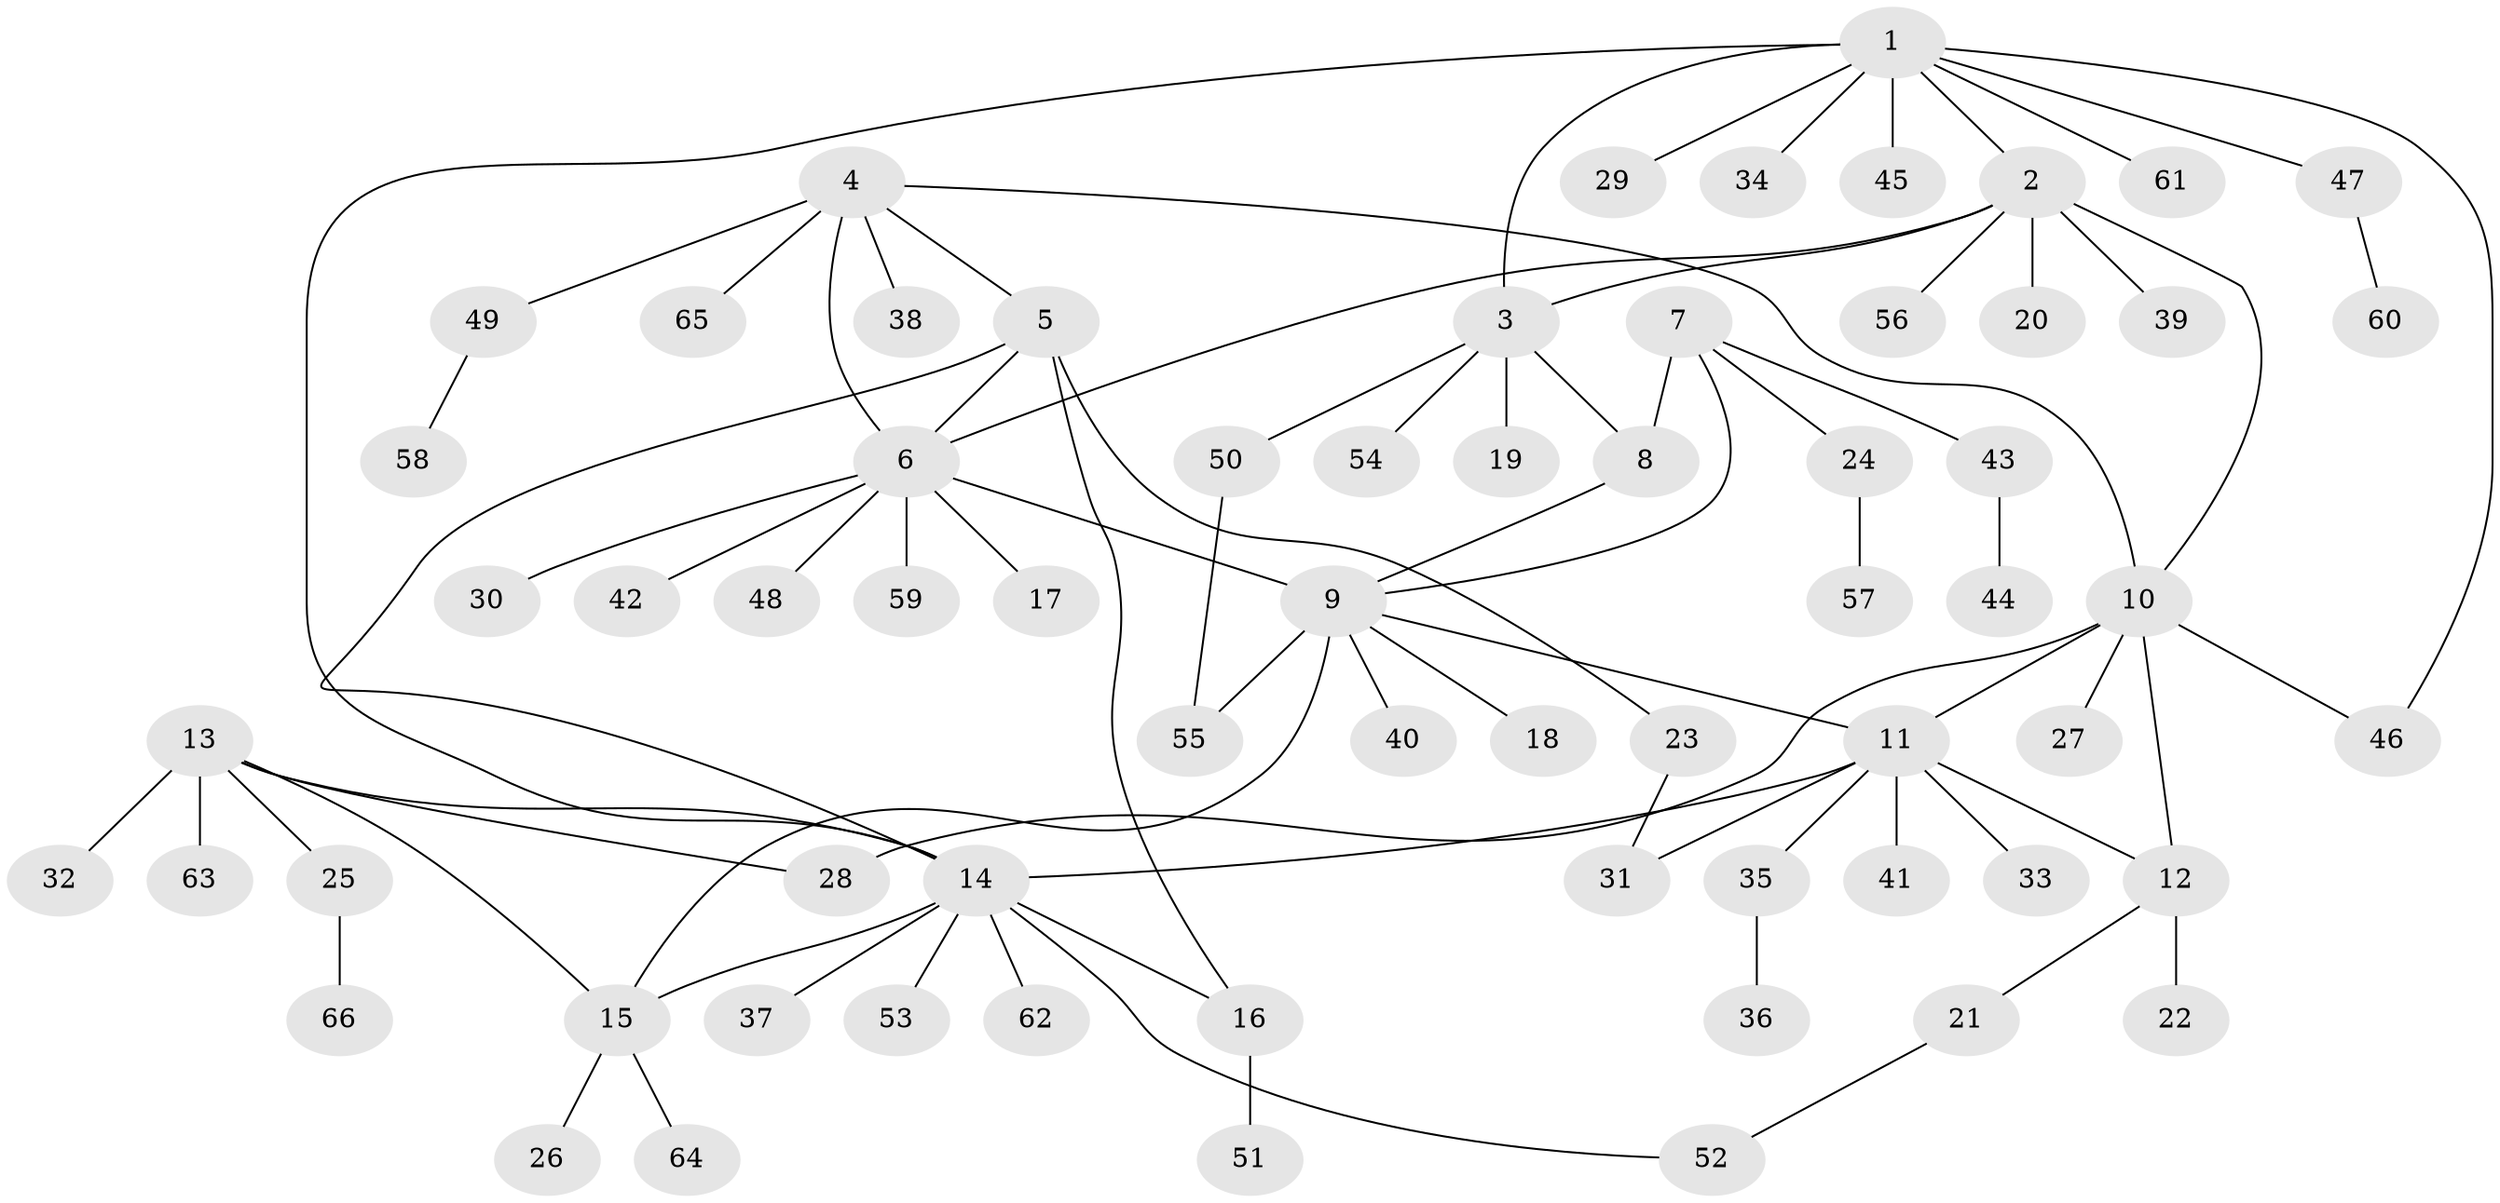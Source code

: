 // Generated by graph-tools (version 1.1) at 2025/26/03/09/25 03:26:47]
// undirected, 66 vertices, 82 edges
graph export_dot {
graph [start="1"]
  node [color=gray90,style=filled];
  1;
  2;
  3;
  4;
  5;
  6;
  7;
  8;
  9;
  10;
  11;
  12;
  13;
  14;
  15;
  16;
  17;
  18;
  19;
  20;
  21;
  22;
  23;
  24;
  25;
  26;
  27;
  28;
  29;
  30;
  31;
  32;
  33;
  34;
  35;
  36;
  37;
  38;
  39;
  40;
  41;
  42;
  43;
  44;
  45;
  46;
  47;
  48;
  49;
  50;
  51;
  52;
  53;
  54;
  55;
  56;
  57;
  58;
  59;
  60;
  61;
  62;
  63;
  64;
  65;
  66;
  1 -- 2;
  1 -- 3;
  1 -- 14;
  1 -- 29;
  1 -- 34;
  1 -- 45;
  1 -- 46;
  1 -- 47;
  1 -- 61;
  2 -- 3;
  2 -- 6;
  2 -- 10;
  2 -- 20;
  2 -- 39;
  2 -- 56;
  3 -- 8;
  3 -- 19;
  3 -- 50;
  3 -- 54;
  4 -- 5;
  4 -- 6;
  4 -- 10;
  4 -- 38;
  4 -- 49;
  4 -- 65;
  5 -- 6;
  5 -- 14;
  5 -- 16;
  5 -- 23;
  6 -- 9;
  6 -- 17;
  6 -- 30;
  6 -- 42;
  6 -- 48;
  6 -- 59;
  7 -- 8;
  7 -- 9;
  7 -- 24;
  7 -- 43;
  8 -- 9;
  9 -- 11;
  9 -- 15;
  9 -- 18;
  9 -- 40;
  9 -- 55;
  10 -- 11;
  10 -- 12;
  10 -- 27;
  10 -- 28;
  10 -- 46;
  11 -- 12;
  11 -- 14;
  11 -- 31;
  11 -- 33;
  11 -- 35;
  11 -- 41;
  12 -- 21;
  12 -- 22;
  13 -- 14;
  13 -- 15;
  13 -- 25;
  13 -- 28;
  13 -- 32;
  13 -- 63;
  14 -- 15;
  14 -- 16;
  14 -- 37;
  14 -- 52;
  14 -- 53;
  14 -- 62;
  15 -- 26;
  15 -- 64;
  16 -- 51;
  21 -- 52;
  23 -- 31;
  24 -- 57;
  25 -- 66;
  35 -- 36;
  43 -- 44;
  47 -- 60;
  49 -- 58;
  50 -- 55;
}
